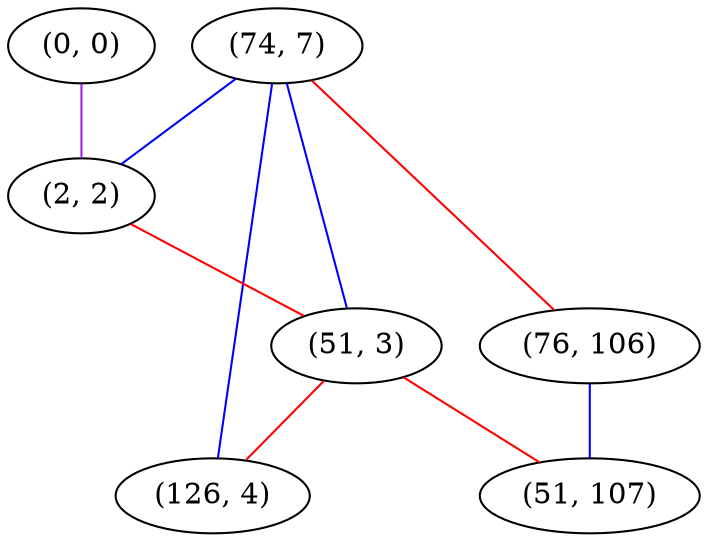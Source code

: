 graph "" {
"(0, 0)";
"(74, 7)";
"(2, 2)";
"(51, 3)";
"(76, 106)";
"(126, 4)";
"(51, 107)";
"(0, 0)" -- "(2, 2)"  [color=purple, key=0, weight=4];
"(74, 7)" -- "(76, 106)"  [color=red, key=0, weight=1];
"(74, 7)" -- "(126, 4)"  [color=blue, key=0, weight=3];
"(74, 7)" -- "(51, 3)"  [color=blue, key=0, weight=3];
"(74, 7)" -- "(2, 2)"  [color=blue, key=0, weight=3];
"(2, 2)" -- "(51, 3)"  [color=red, key=0, weight=1];
"(51, 3)" -- "(126, 4)"  [color=red, key=0, weight=1];
"(51, 3)" -- "(51, 107)"  [color=red, key=0, weight=1];
"(76, 106)" -- "(51, 107)"  [color=blue, key=0, weight=3];
}
